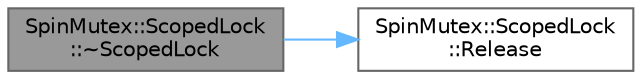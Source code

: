 digraph "SpinMutex::ScopedLock::~ScopedLock"
{
 // LATEX_PDF_SIZE
  bgcolor="transparent";
  edge [fontname=Helvetica,fontsize=10,labelfontname=Helvetica,labelfontsize=10];
  node [fontname=Helvetica,fontsize=10,shape=box,height=0.2,width=0.4];
  rankdir="LR";
  Node1 [id="Node000001",label="SpinMutex::ScopedLock\l::~ScopedLock",height=0.2,width=0.4,color="gray40", fillcolor="grey60", style="filled", fontcolor="black",tooltip=" "];
  Node1 -> Node2 [id="edge1_Node000001_Node000002",color="steelblue1",style="solid",tooltip=" "];
  Node2 [id="Node000002",label="SpinMutex::ScopedLock\l::Release",height=0.2,width=0.4,color="grey40", fillcolor="white", style="filled",URL="$class_spin_mutex_1_1_scoped_lock.html#a2e8fcdabd943d549676caef274c43cb6",tooltip="A method to release SpinMutex lock"];
}
